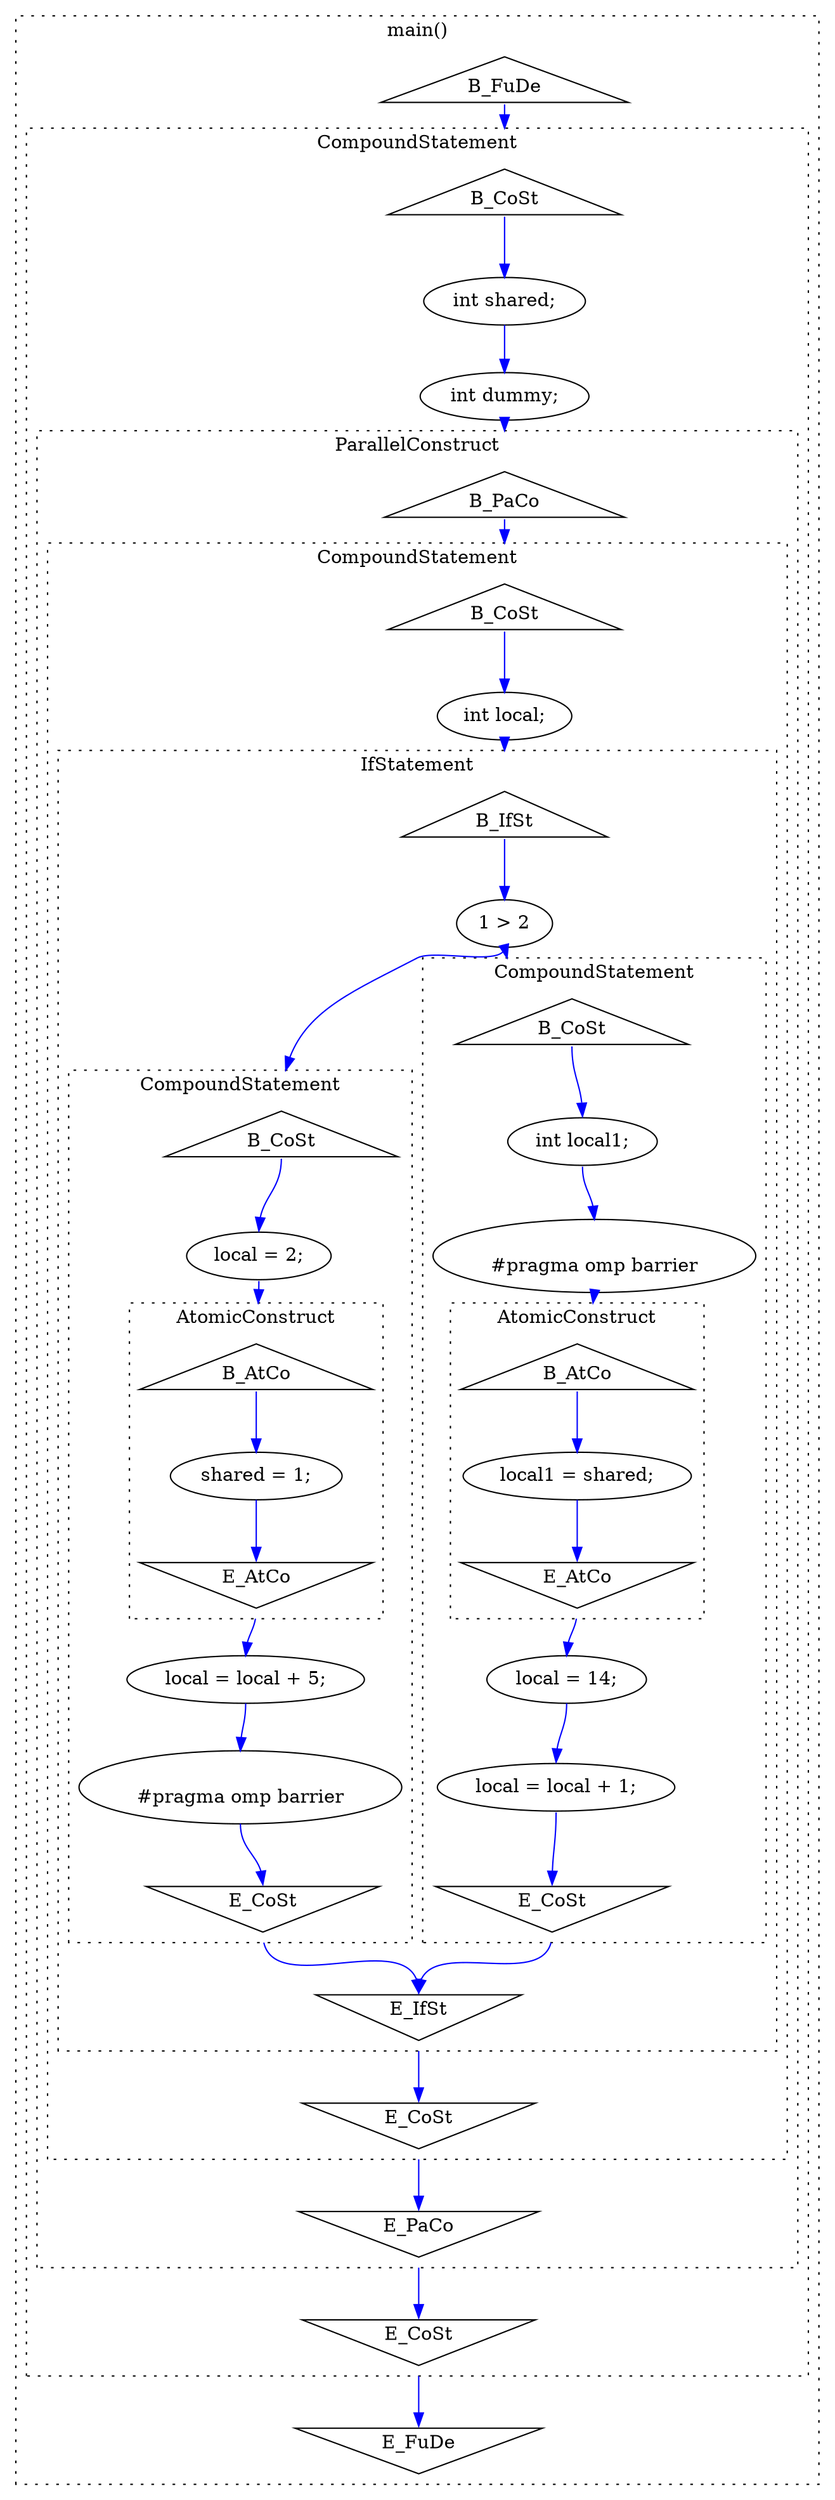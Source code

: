 digraph graph1976870927 {
	compound=true;
	edge[color=blue];
	subgraph cluster1167522035 {
		compound=true;
		style=dotted;
		label="main()";
		node214929887[label="B_FuDe", shape="triangle"];
		node18338606[label="E_FuDe", shape="invtriangle"];
		subgraph cluster1372817363 {
			compound=true;
			style=dotted;
			label="CompoundStatement";
			node594586746[label="B_CoSt", shape="triangle"];
			node1396801698[label="E_CoSt", shape="invtriangle"];
			node1827710791[label="int shared;"];
			node558913557[label="int dummy;"];
			subgraph cluster132461369 {
				compound=true;
				style=dotted;
				label="ParallelConstruct";
				node1493104631[label="B_PaCo", shape="triangle"];
				node836614448[label="E_PaCo", shape="invtriangle"];
				subgraph cluster317644782 {
					compound=true;
					style=dotted;
					label="CompoundStatement";
					node1010584177[label="B_CoSt", shape="triangle"];
					node324158286[label="E_CoSt", shape="invtriangle"];
					node1335520301[label="int local;"];
					subgraph cluster728746911 {
						compound=true;
						style=dotted;
						label="IfStatement";
						node1977508673[label="B_IfSt", shape="triangle"];
						node1947666055[label="E_IfSt", shape="invtriangle"];
						node1760622380[label="1 > 2"];
						subgraph cluster1033304734 {
							compound=true;
							style=dotted;
							label="CompoundStatement";
							node995381766[label="B_CoSt", shape="triangle"];
							node2008762581[label="E_CoSt", shape="invtriangle"];
							node404588697[label="local = 2;"];
							subgraph cluster315998990 {
								compound=true;
								style=dotted;
								label="AtomicConstruct";
								node193492784[label="B_AtCo", shape="triangle"];
								node643328884[label="E_AtCo", shape="invtriangle"];
								node1391818342[label="shared = 1;"];
							}
							node1845760645[label="local = local + 5;"];
							node645777794[label="
#pragma omp barrier
"];
						}
						subgraph cluster1134237170 {
							compound=true;
							style=dotted;
							label="CompoundStatement";
							node983834017[label="B_CoSt", shape="triangle"];
							node1962586186[label="E_CoSt", shape="invtriangle"];
							node1015236238[label="int local1;"];
							node657252457[label="
#pragma omp barrier
"];
							subgraph cluster1031780408 {
								compound=true;
								style=dotted;
								label="AtomicConstruct";
								node472262461[label="B_AtCo", shape="triangle"];
								node976725249[label="E_AtCo", shape="invtriangle"];
								node2052601222[label="local1 = shared;"];
							}
							node975629453[label="local = 14;"];
							node387201851[label="local = local + 1;"];
						}
					}
				}
			}
		}
	}
	node214929887 -> node594586746[tailport=s, headport=n, weight=8, lhead=cluster1372817363];
	node594586746 -> node1827710791[tailport=s, headport=n, weight=8];
	node1827710791 -> node558913557[weight=8, tailport=s, headport=n];
	node558913557 -> node1493104631[lhead=cluster132461369, weight=8, tailport=s, headport=n];
	node1493104631 -> node1010584177[tailport=s, headport=n, weight=8, lhead=cluster317644782];
	node1010584177 -> node1335520301[tailport=s, headport=n, weight=8];
	node1335520301 -> node1977508673[lhead=cluster728746911, weight=8, tailport=s, headport=n];
	node1977508673 -> node1760622380[tailport=s, headport=n, weight=8];
	node1760622380 -> node995381766[lhead=cluster1033304734, weight=8, tailport=s, headport=n];
	node1760622380 -> node983834017[lhead=cluster1134237170, weight=8, tailport=s, headport=n];
	node995381766 -> node404588697[tailport=s, headport=n, weight=8];
	node404588697 -> node193492784[lhead=cluster315998990, weight=8, tailport=s, headport=n];
	node193492784 -> node1391818342[tailport=s, headport=n, weight=8];
	node1391818342 -> node643328884[weight=8, tailport=s, headport=n];
	node643328884 -> node1845760645[tailport=s, headport=n, weight=8, ltail=cluster315998990];
	node1845760645 -> node645777794[weight=8, tailport=s, headport=n];
	node645777794 -> node2008762581[weight=8, tailport=s, headport=n];
	node2008762581 -> node1947666055[tailport=s, headport=n, weight=8, ltail=cluster1033304734];
	node983834017 -> node1015236238[tailport=s, headport=n, weight=8];
	node1015236238 -> node657252457[weight=8, tailport=s, headport=n];
	node657252457 -> node472262461[lhead=cluster1031780408, weight=8, tailport=s, headport=n];
	node472262461 -> node2052601222[tailport=s, headport=n, weight=8];
	node2052601222 -> node976725249[weight=8, tailport=s, headport=n];
	node976725249 -> node975629453[tailport=s, headport=n, weight=8, ltail=cluster1031780408];
	node975629453 -> node387201851[weight=8, tailport=s, headport=n];
	node387201851 -> node1962586186[weight=8, tailport=s, headport=n];
	node1962586186 -> node1947666055[tailport=s, headport=n, weight=8, ltail=cluster1134237170];
	node1947666055 -> node324158286[tailport=s, headport=n, weight=8, ltail=cluster728746911];
	node324158286 -> node836614448[tailport=s, headport=n, weight=8, ltail=cluster317644782];
	node836614448 -> node1396801698[tailport=s, headport=n, weight=8, ltail=cluster132461369];
	node1396801698 -> node18338606[tailport=s, headport=n, weight=8, ltail=cluster1372817363];
}
